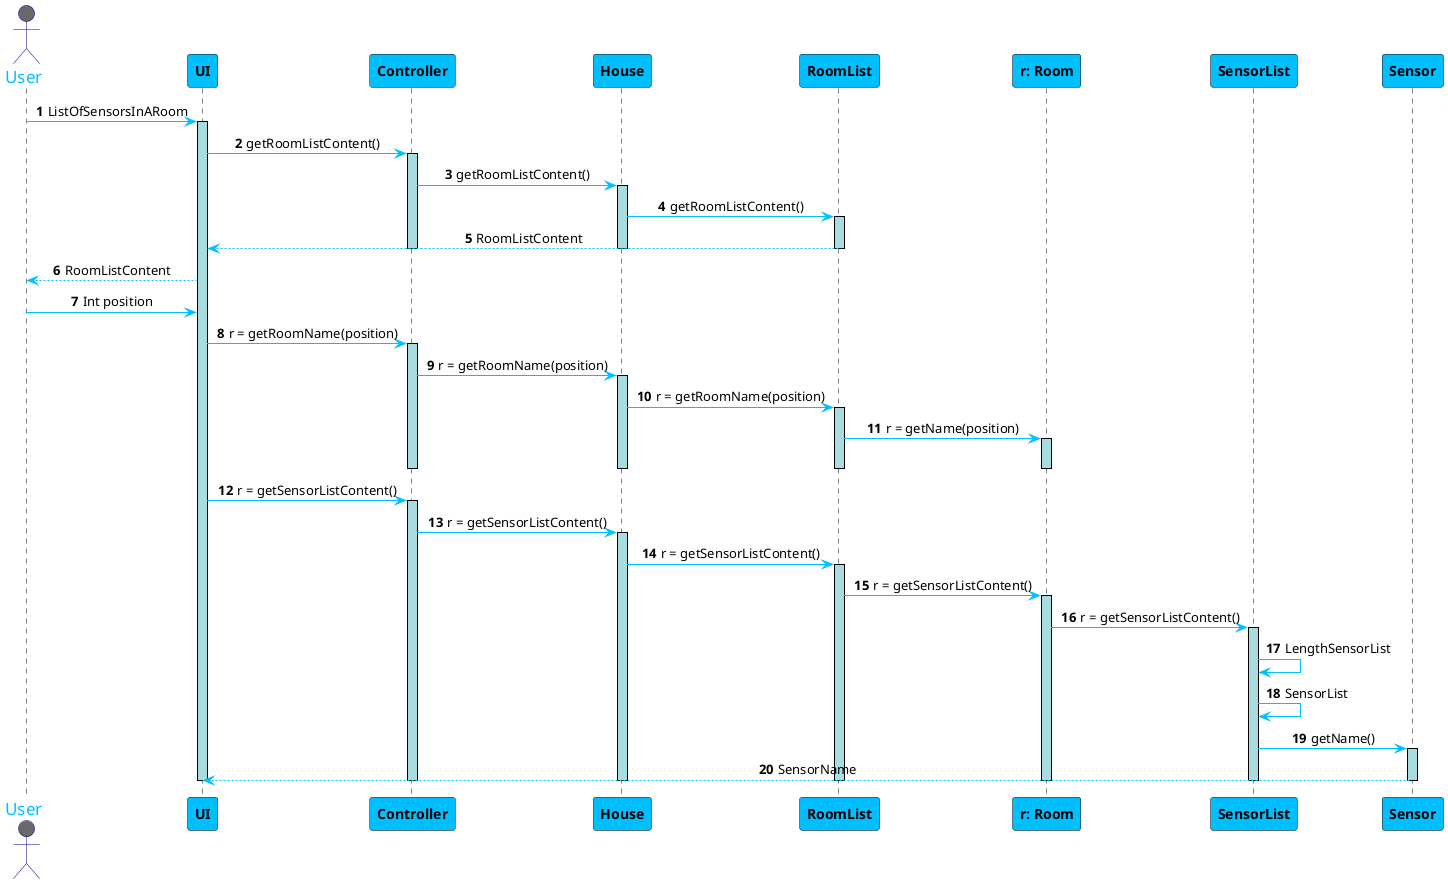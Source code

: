 @startuml
skinparam sequenceMessageAlign center
skinparam sequence {
	ArrowColor DeepSkyBlue
	ActorBorderColor DarkBlue
	LifeLineBorderColor black
	LifeLineBackgroundColor #A9DCDF

	ParticipantBorderColor Black
	ParticipantBackgroundColor DeepSkyBlue
	ParticipantFontStyle Bold

	ActorBackgroundColor DimGrey
	ActorFontColor DeepSkyBlue
	ActorFontSize 17
	ActorFontName Aapex
}

autonumber
actor User
User -> UI: ListOfSensorsInARoom
activate UI
UI -> Controller: getRoomListContent()
activate Controller
Controller -> House: getRoomListContent()
activate House
House -> RoomList: getRoomListContent()
activate RoomList
UI <-- RoomList: RoomListContent
deactivate RoomList
deactivate House
deactivate Controller
User <-- UI: RoomListContent


User -> UI: Int position
UI -> Controller: r = getRoomName(position)
activate Controller
Controller -> House: r = getRoomName(position)
activate House
House -> RoomList: r = getRoomName(position)
activate RoomList
RoomList -> "r: Room": r = getName(position)
activate "r: Room"
deactivate "r: Room"
deactivate RoomList
deactivate House
deactivate Controller

UI -> Controller: r = getSensorListContent()
activate Controller
Controller -> House: r = getSensorListContent()
activate House
House -> RoomList: r = getSensorListContent()
activate RoomList
RoomList -> "r: Room": r = getSensorListContent()
activate "r: Room"
"r: Room" -> SensorList: r = getSensorListContent()
activate SensorList
SensorList -> SensorList: LengthSensorList
SensorList -> SensorList: SensorList
SensorList -> Sensor: getName()
activate Sensor

UI <-- Sensor: SensorName
deactivate Sensor
deactivate SensorList
deactivate "r: Room"
deactivate RoomList
deactivate House
deactivate Controller
deactivate UI

@enduml